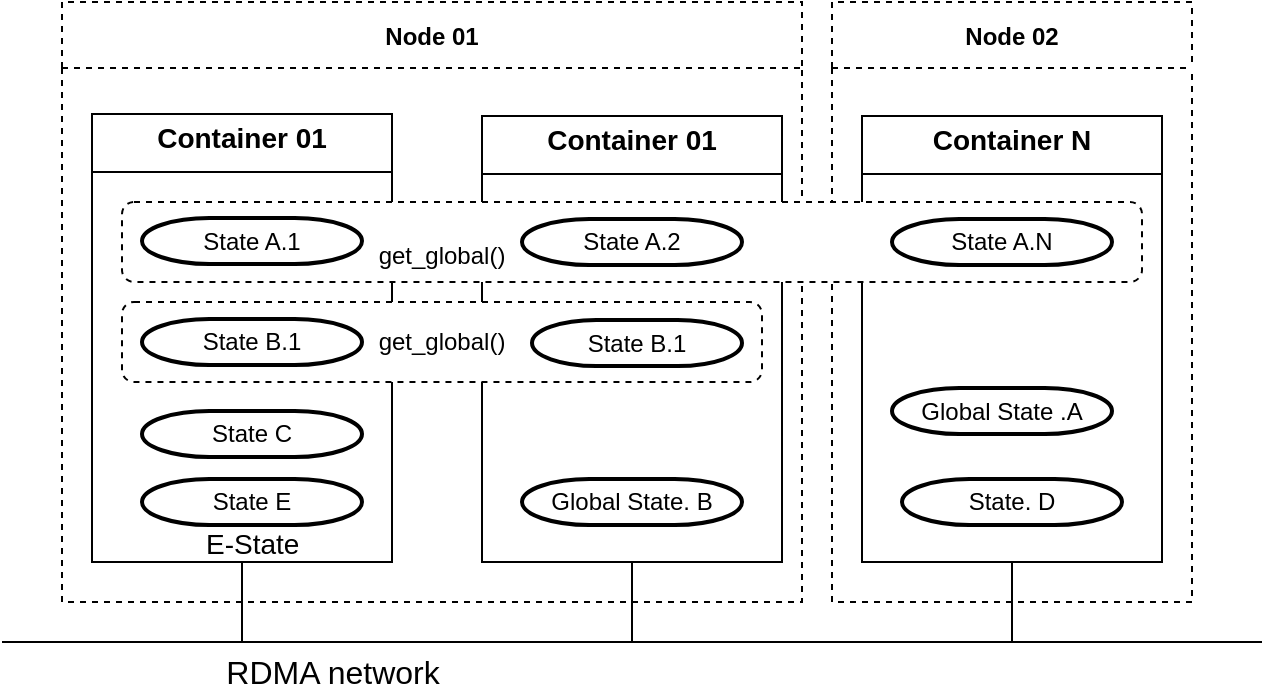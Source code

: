 <mxfile version="11.1.4" type="github"><diagram id="Pao4HtrbI7fz3SOlSNUg" name="Page-1"><mxGraphModel dx="1422" dy="764" grid="1" gridSize="10" guides="1" tooltips="1" connect="1" arrows="1" fold="1" page="1" pageScale="1" pageWidth="850" pageHeight="1100" math="0" shadow="0"><root><mxCell id="0"/><mxCell id="1" parent="0"/><mxCell id="GLg-LIvGYXV6aWbMuINp-4" value="Node 01" style="swimlane;startSize=33;dashed=1;" vertex="1" parent="1"><mxGeometry x="180" y="110" width="370" height="300" as="geometry"/></mxCell><mxCell id="GLg-LIvGYXV6aWbMuINp-5" value="Node 02" style="swimlane;startSize=33;dashed=1;" vertex="1" parent="1"><mxGeometry x="565" y="110" width="180" height="300" as="geometry"/></mxCell><mxCell id="mBnGWaZ09mCd892_IzHn-53" style="edgeStyle=orthogonalEdgeStyle;rounded=0;orthogonalLoop=1;jettySize=auto;html=1;exitX=0.5;exitY=1;exitDx=0;exitDy=0;endArrow=none;endFill=0;fontSize=14;fontColor=#000000;" parent="1" source="mBnGWaZ09mCd892_IzHn-46" edge="1"><mxGeometry relative="1" as="geometry"><mxPoint x="465" y="430" as="targetPoint"/></mxGeometry></mxCell><mxCell id="mBnGWaZ09mCd892_IzHn-46" value="&lt;b&gt;Container 01&lt;/b&gt;" style="shape=internalStorage;whiteSpace=wrap;html=1;backgroundOutline=1;labelBackgroundColor=none;strokeColor=#000000;fontSize=14;fontColor=#000000;dx=0;dy=29;spacingTop=-200;" parent="1" vertex="1"><mxGeometry x="390" y="167" width="150" height="223" as="geometry"/></mxCell><mxCell id="mBnGWaZ09mCd892_IzHn-50" style="edgeStyle=orthogonalEdgeStyle;rounded=0;orthogonalLoop=1;jettySize=auto;html=1;exitX=0.5;exitY=1;exitDx=0;exitDy=0;endArrow=none;endFill=0;fontSize=14;fontColor=#000000;" parent="1" source="mBnGWaZ09mCd892_IzHn-47" edge="1"><mxGeometry relative="1" as="geometry"><mxPoint x="655" y="429.667" as="targetPoint"/></mxGeometry></mxCell><mxCell id="mBnGWaZ09mCd892_IzHn-47" value="&lt;b&gt;Container N&lt;/b&gt;" style="shape=internalStorage;whiteSpace=wrap;html=1;backgroundOutline=1;labelBackgroundColor=none;strokeColor=#000000;fontSize=14;fontColor=#000000;dx=0;dy=29;spacingTop=-200;" parent="1" vertex="1"><mxGeometry x="580" y="167" width="150" height="223" as="geometry"/></mxCell><mxCell id="mBnGWaZ09mCd892_IzHn-48" style="edgeStyle=orthogonalEdgeStyle;rounded=0;orthogonalLoop=1;jettySize=auto;html=1;exitX=0.5;exitY=1;exitDx=0;exitDy=0;endArrow=none;endFill=0;fontSize=14;fontColor=#000000;" parent="1" source="mBnGWaZ09mCd892_IzHn-43" edge="1"><mxGeometry relative="1" as="geometry"><mxPoint x="270" y="429.667" as="targetPoint"/></mxGeometry></mxCell><mxCell id="mBnGWaZ09mCd892_IzHn-43" value="&lt;b&gt;Container 01&lt;/b&gt;" style="shape=internalStorage;whiteSpace=wrap;html=1;backgroundOutline=1;labelBackgroundColor=none;strokeColor=#000000;fontSize=14;fontColor=#000000;dx=0;dy=29;spacingTop=-200;" parent="1" vertex="1"><mxGeometry x="195" y="166" width="150" height="224" as="geometry"/></mxCell><mxCell id="mBnGWaZ09mCd892_IzHn-6" value="&lt;font style=&quot;font-size: 16px&quot;&gt;RDMA network&lt;/font&gt;" style="endArrow=none;html=1;spacingLeft=-300;spacingBottom=1;spacingTop=30;spacing=-1;" parent="1" edge="1"><mxGeometry width="50" height="50" relative="1" as="geometry"><mxPoint x="150" y="430" as="sourcePoint"/><mxPoint x="780" y="430" as="targetPoint"/></mxGeometry></mxCell><mxCell id="mBnGWaZ09mCd892_IzHn-26" value="get_global()" style="rounded=1;whiteSpace=wrap;html=1;strokeColor=#000000;dashed=1;" parent="1" vertex="1"><mxGeometry x="210" y="260" width="320" height="40" as="geometry"/></mxCell><mxCell id="mBnGWaZ09mCd892_IzHn-27" value="State B.1" style="strokeWidth=2;html=1;shape=mxgraph.flowchart.terminator;whiteSpace=wrap;" parent="1" vertex="1"><mxGeometry x="220" y="268.5" width="110" height="23" as="geometry"/></mxCell><mxCell id="mBnGWaZ09mCd892_IzHn-30" value="State B.1" style="strokeWidth=2;html=1;shape=mxgraph.flowchart.terminator;whiteSpace=wrap;" parent="1" vertex="1"><mxGeometry x="415" y="269" width="105" height="23" as="geometry"/></mxCell><mxCell id="mBnGWaZ09mCd892_IzHn-16" value="get_global()" style="rounded=1;whiteSpace=wrap;html=1;strokeColor=#000000;dashed=1;spacingTop=14;fontColor=#000000;labelBackgroundColor=none;spacingLeft=-190;" parent="1" vertex="1"><mxGeometry x="210" y="210" width="510" height="40" as="geometry"/></mxCell><mxCell id="mBnGWaZ09mCd892_IzHn-20" value="State A.1" style="strokeWidth=2;html=1;shape=mxgraph.flowchart.terminator;whiteSpace=wrap;" parent="1" vertex="1"><mxGeometry x="220" y="218" width="110" height="23" as="geometry"/></mxCell><mxCell id="mBnGWaZ09mCd892_IzHn-21" value="State A.2" style="strokeWidth=2;html=1;shape=mxgraph.flowchart.terminator;whiteSpace=wrap;" parent="1" vertex="1"><mxGeometry x="410" y="218.5" width="110" height="23" as="geometry"/></mxCell><mxCell id="mBnGWaZ09mCd892_IzHn-24" value="State A.N" style="strokeWidth=2;html=1;shape=mxgraph.flowchart.terminator;whiteSpace=wrap;" parent="1" vertex="1"><mxGeometry x="595" y="218.5" width="110" height="23" as="geometry"/></mxCell><mxCell id="mBnGWaZ09mCd892_IzHn-31" value="State C" style="strokeWidth=2;html=1;shape=mxgraph.flowchart.terminator;whiteSpace=wrap;" parent="1" vertex="1"><mxGeometry x="220" y="314.5" width="110" height="23" as="geometry"/></mxCell><mxCell id="mBnGWaZ09mCd892_IzHn-32" value="State E" style="strokeWidth=2;html=1;shape=mxgraph.flowchart.terminator;whiteSpace=wrap;" parent="1" vertex="1"><mxGeometry x="220" y="348.5" width="110" height="23" as="geometry"/></mxCell><mxCell id="mBnGWaZ09mCd892_IzHn-42" value="Global State. B" style="strokeWidth=2;html=1;shape=mxgraph.flowchart.terminator;whiteSpace=wrap;" parent="1" vertex="1"><mxGeometry x="410" y="348.5" width="110" height="23" as="geometry"/></mxCell><mxCell id="mBnGWaZ09mCd892_IzHn-44" value="Global State .A" style="strokeWidth=2;html=1;shape=mxgraph.flowchart.terminator;whiteSpace=wrap;" parent="1" vertex="1"><mxGeometry x="595" y="303" width="110" height="23" as="geometry"/></mxCell><mxCell id="mBnGWaZ09mCd892_IzHn-45" value="State. D" style="strokeWidth=2;html=1;shape=mxgraph.flowchart.terminator;whiteSpace=wrap;" parent="1" vertex="1"><mxGeometry x="600" y="348.5" width="110" height="23" as="geometry"/></mxCell><mxCell id="mBnGWaZ09mCd892_IzHn-52" value="E-State" style="text;html=1;resizable=0;points=[];autosize=1;align=left;verticalAlign=top;spacingTop=-4;fontSize=14;fontColor=#000000;" parent="1" vertex="1"><mxGeometry x="250" y="370" width="60" height="20" as="geometry"/></mxCell></root></mxGraphModel></diagram></mxfile>